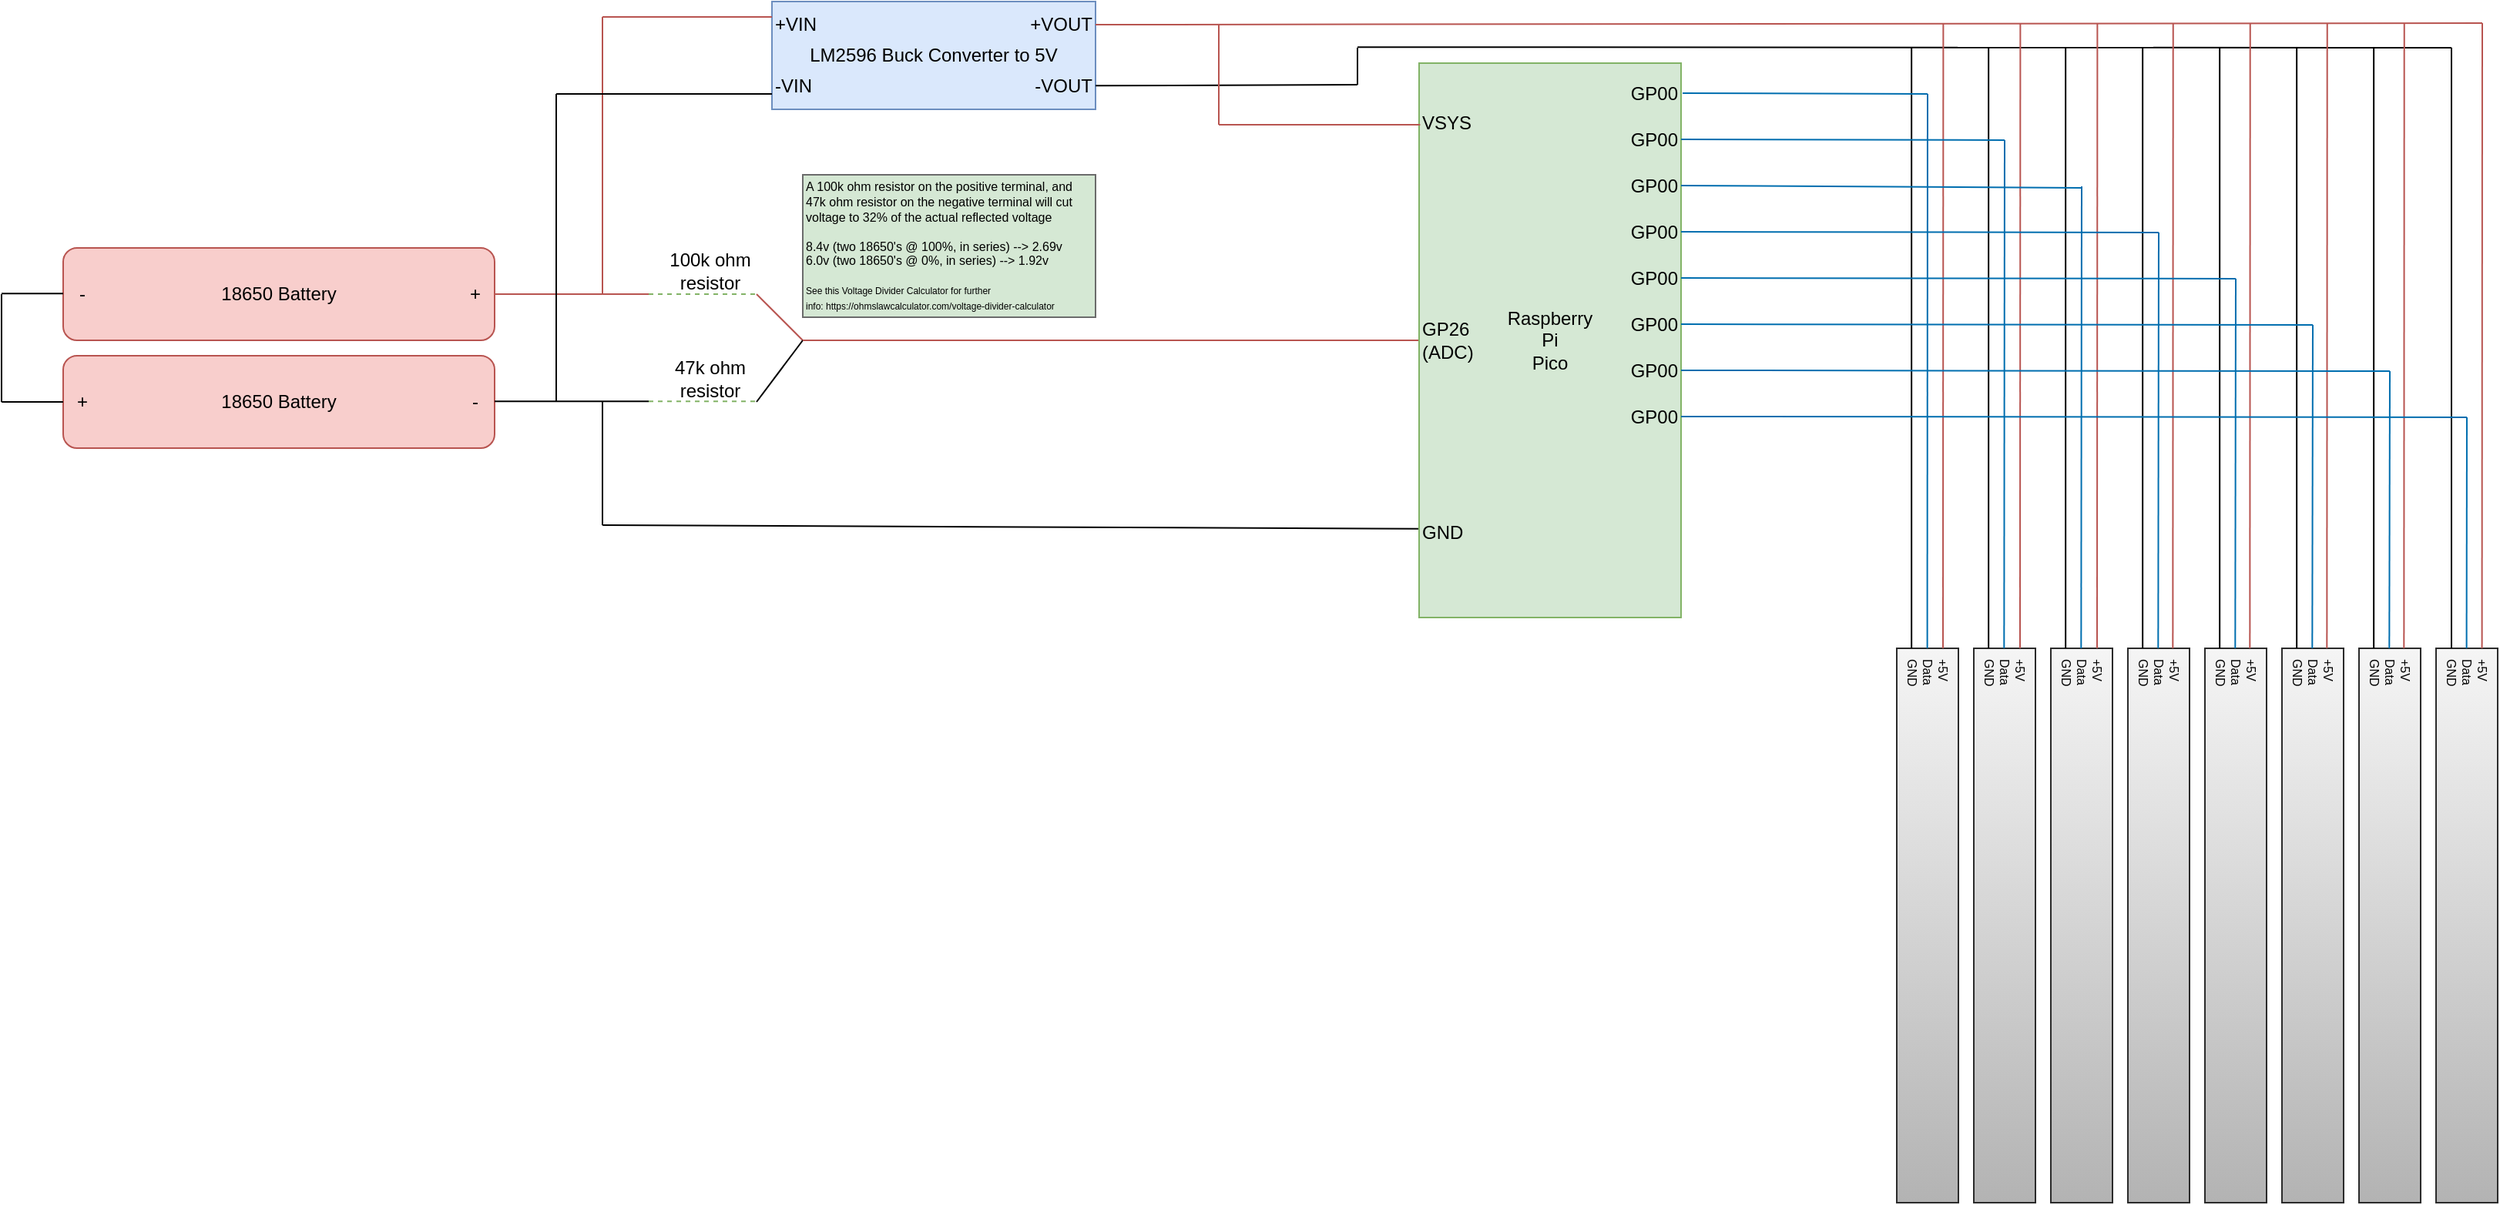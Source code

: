 <mxfile version="24.0.7" type="device">
  <diagram name="Page-1" id="AIk0Q2GmdtSzgIbApq3y">
    <mxGraphModel dx="1426" dy="785" grid="1" gridSize="10" guides="1" tooltips="1" connect="1" arrows="1" fold="1" page="1" pageScale="1" pageWidth="850" pageHeight="1100" math="0" shadow="0">
      <root>
        <mxCell id="0" />
        <mxCell id="1" parent="0" />
        <mxCell id="5yJc1-C0Uq-N8i1GRbMO-1" value="18650 Battery" style="rounded=1;whiteSpace=wrap;html=1;fillColor=#f8cecc;strokeColor=#b85450;" vertex="1" parent="1">
          <mxGeometry x="190" y="200" width="280" height="60" as="geometry" />
        </mxCell>
        <mxCell id="5yJc1-C0Uq-N8i1GRbMO-2" value="+" style="text;html=1;align=center;verticalAlign=middle;whiteSpace=wrap;rounded=0;" vertex="1" parent="1">
          <mxGeometry x="445" y="215" width="25" height="30" as="geometry" />
        </mxCell>
        <mxCell id="5yJc1-C0Uq-N8i1GRbMO-3" value="-" style="text;html=1;align=center;verticalAlign=middle;whiteSpace=wrap;rounded=0;" vertex="1" parent="1">
          <mxGeometry x="190" y="215" width="25" height="30" as="geometry" />
        </mxCell>
        <mxCell id="5yJc1-C0Uq-N8i1GRbMO-5" value="18650 Battery" style="rounded=1;whiteSpace=wrap;html=1;fillColor=#f8cecc;strokeColor=#b85450;" vertex="1" parent="1">
          <mxGeometry x="190" y="270" width="280" height="60" as="geometry" />
        </mxCell>
        <mxCell id="5yJc1-C0Uq-N8i1GRbMO-6" value="-" style="text;html=1;align=center;verticalAlign=middle;whiteSpace=wrap;rounded=0;" vertex="1" parent="1">
          <mxGeometry x="445" y="285" width="25" height="30" as="geometry" />
        </mxCell>
        <mxCell id="5yJc1-C0Uq-N8i1GRbMO-7" value="+" style="text;html=1;align=center;verticalAlign=middle;whiteSpace=wrap;rounded=0;" vertex="1" parent="1">
          <mxGeometry x="190" y="285" width="25" height="30" as="geometry" />
        </mxCell>
        <mxCell id="5yJc1-C0Uq-N8i1GRbMO-8" value="" style="endArrow=none;html=1;rounded=0;" edge="1" parent="1">
          <mxGeometry width="50" height="50" relative="1" as="geometry">
            <mxPoint x="190" y="300" as="sourcePoint" />
            <mxPoint x="150" y="300" as="targetPoint" />
          </mxGeometry>
        </mxCell>
        <mxCell id="5yJc1-C0Uq-N8i1GRbMO-9" value="" style="endArrow=none;html=1;rounded=0;" edge="1" parent="1">
          <mxGeometry width="50" height="50" relative="1" as="geometry">
            <mxPoint x="150" y="230" as="sourcePoint" />
            <mxPoint x="150" y="300" as="targetPoint" />
          </mxGeometry>
        </mxCell>
        <mxCell id="5yJc1-C0Uq-N8i1GRbMO-10" value="" style="endArrow=none;html=1;rounded=0;" edge="1" parent="1">
          <mxGeometry width="50" height="50" relative="1" as="geometry">
            <mxPoint x="190" y="229.66" as="sourcePoint" />
            <mxPoint x="150" y="229.66" as="targetPoint" />
          </mxGeometry>
        </mxCell>
        <mxCell id="5yJc1-C0Uq-N8i1GRbMO-11" value="" style="endArrow=none;html=1;rounded=0;exitX=1;exitY=0.5;exitDx=0;exitDy=0;fillColor=#f8cecc;strokeColor=#b85450;" edge="1" parent="1" source="5yJc1-C0Uq-N8i1GRbMO-1">
          <mxGeometry width="50" height="50" relative="1" as="geometry">
            <mxPoint x="560" y="360" as="sourcePoint" />
            <mxPoint x="570" y="230" as="targetPoint" />
          </mxGeometry>
        </mxCell>
        <mxCell id="5yJc1-C0Uq-N8i1GRbMO-12" value="" style="endArrow=none;html=1;rounded=0;exitX=1;exitY=0.5;exitDx=0;exitDy=0;" edge="1" parent="1">
          <mxGeometry width="50" height="50" relative="1" as="geometry">
            <mxPoint x="470" y="299.66" as="sourcePoint" />
            <mxPoint x="570" y="299.66" as="targetPoint" />
          </mxGeometry>
        </mxCell>
        <mxCell id="5yJc1-C0Uq-N8i1GRbMO-13" value="" style="endArrow=none;dashed=1;html=1;rounded=0;fillColor=#d5e8d4;strokeColor=#82b366;" edge="1" parent="1">
          <mxGeometry width="50" height="50" relative="1" as="geometry">
            <mxPoint x="570" y="230" as="sourcePoint" />
            <mxPoint x="640" y="230" as="targetPoint" />
          </mxGeometry>
        </mxCell>
        <mxCell id="5yJc1-C0Uq-N8i1GRbMO-14" value="" style="endArrow=none;dashed=1;html=1;rounded=0;fillColor=#d5e8d4;strokeColor=#82b366;" edge="1" parent="1">
          <mxGeometry width="50" height="50" relative="1" as="geometry">
            <mxPoint x="570" y="299.66" as="sourcePoint" />
            <mxPoint x="640" y="299.66" as="targetPoint" />
          </mxGeometry>
        </mxCell>
        <mxCell id="5yJc1-C0Uq-N8i1GRbMO-15" value="100k ohm resistor" style="text;html=1;align=center;verticalAlign=middle;whiteSpace=wrap;rounded=0;" vertex="1" parent="1">
          <mxGeometry x="580" y="200" width="60" height="30" as="geometry" />
        </mxCell>
        <mxCell id="5yJc1-C0Uq-N8i1GRbMO-16" value="47k ohm resistor" style="text;html=1;align=center;verticalAlign=middle;whiteSpace=wrap;rounded=0;" vertex="1" parent="1">
          <mxGeometry x="580" y="270" width="60" height="30" as="geometry" />
        </mxCell>
        <mxCell id="5yJc1-C0Uq-N8i1GRbMO-17" value="" style="endArrow=none;html=1;rounded=0;" edge="1" parent="1">
          <mxGeometry width="50" height="50" relative="1" as="geometry">
            <mxPoint x="540" y="380" as="sourcePoint" />
            <mxPoint x="540" y="300" as="targetPoint" />
          </mxGeometry>
        </mxCell>
        <mxCell id="5yJc1-C0Uq-N8i1GRbMO-18" value="" style="endArrow=none;html=1;rounded=0;entryX=1;entryY=1;entryDx=0;entryDy=0;fillColor=#f8cecc;strokeColor=#b85450;" edge="1" parent="1" target="5yJc1-C0Uq-N8i1GRbMO-15">
          <mxGeometry width="50" height="50" relative="1" as="geometry">
            <mxPoint x="670" y="260" as="sourcePoint" />
            <mxPoint x="610" y="310" as="targetPoint" />
          </mxGeometry>
        </mxCell>
        <mxCell id="5yJc1-C0Uq-N8i1GRbMO-19" value="" style="endArrow=none;html=1;rounded=0;exitX=1;exitY=0.5;exitDx=0;exitDy=0;" edge="1" parent="1">
          <mxGeometry width="50" height="50" relative="1" as="geometry">
            <mxPoint x="640" y="300.0" as="sourcePoint" />
            <mxPoint x="670" y="260" as="targetPoint" />
          </mxGeometry>
        </mxCell>
        <mxCell id="5yJc1-C0Uq-N8i1GRbMO-20" value="" style="endArrow=none;html=1;rounded=0;fillColor=#f8cecc;strokeColor=#b85450;entryX=0;entryY=0.5;entryDx=0;entryDy=0;" edge="1" parent="1" target="5yJc1-C0Uq-N8i1GRbMO-24">
          <mxGeometry width="50" height="50" relative="1" as="geometry">
            <mxPoint x="670" y="260" as="sourcePoint" />
            <mxPoint x="750" y="260" as="targetPoint" />
          </mxGeometry>
        </mxCell>
        <mxCell id="5yJc1-C0Uq-N8i1GRbMO-21" value="" style="endArrow=none;html=1;rounded=0;exitX=0.001;exitY=0.84;exitDx=0;exitDy=0;exitPerimeter=0;" edge="1" parent="1" source="5yJc1-C0Uq-N8i1GRbMO-24">
          <mxGeometry width="50" height="50" relative="1" as="geometry">
            <mxPoint x="970" y="390" as="sourcePoint" />
            <mxPoint x="540" y="380" as="targetPoint" />
          </mxGeometry>
        </mxCell>
        <mxCell id="5yJc1-C0Uq-N8i1GRbMO-24" value="Raspberry&lt;div&gt;Pi&lt;/div&gt;&lt;div&gt;Pico&lt;/div&gt;" style="rounded=0;whiteSpace=wrap;html=1;fillColor=#d5e8d4;strokeColor=#82b366;" vertex="1" parent="1">
          <mxGeometry x="1070" y="80" width="170" height="360" as="geometry" />
        </mxCell>
        <mxCell id="5yJc1-C0Uq-N8i1GRbMO-25" value="GND" style="text;html=1;align=left;verticalAlign=middle;whiteSpace=wrap;rounded=0;" vertex="1" parent="1">
          <mxGeometry x="1070" y="370" width="60" height="30" as="geometry" />
        </mxCell>
        <mxCell id="5yJc1-C0Uq-N8i1GRbMO-26" value="GP26 (ADC)" style="text;html=1;align=left;verticalAlign=middle;whiteSpace=wrap;rounded=0;" vertex="1" parent="1">
          <mxGeometry x="1070" y="245" width="60" height="30" as="geometry" />
        </mxCell>
        <mxCell id="5yJc1-C0Uq-N8i1GRbMO-27" value="" style="endArrow=none;html=1;rounded=0;" edge="1" parent="1">
          <mxGeometry width="50" height="50" relative="1" as="geometry">
            <mxPoint x="510" y="300" as="sourcePoint" />
            <mxPoint x="510" y="100" as="targetPoint" />
          </mxGeometry>
        </mxCell>
        <mxCell id="5yJc1-C0Uq-N8i1GRbMO-28" value="" style="endArrow=none;html=1;rounded=0;exitX=1;exitY=0.5;exitDx=0;exitDy=0;fillColor=#f8cecc;strokeColor=#b85450;" edge="1" parent="1">
          <mxGeometry width="50" height="50" relative="1" as="geometry">
            <mxPoint x="540" y="230" as="sourcePoint" />
            <mxPoint x="540" y="50" as="targetPoint" />
          </mxGeometry>
        </mxCell>
        <mxCell id="5yJc1-C0Uq-N8i1GRbMO-29" value="LM2596 Buck Converter to 5V" style="rounded=0;whiteSpace=wrap;html=1;fillColor=#dae8fc;strokeColor=#6c8ebf;" vertex="1" parent="1">
          <mxGeometry x="650" y="40" width="210" height="70" as="geometry" />
        </mxCell>
        <mxCell id="5yJc1-C0Uq-N8i1GRbMO-30" value="" style="endArrow=none;html=1;rounded=0;" edge="1" parent="1">
          <mxGeometry width="50" height="50" relative="1" as="geometry">
            <mxPoint x="510" y="100" as="sourcePoint" />
            <mxPoint x="650" y="100.0" as="targetPoint" />
          </mxGeometry>
        </mxCell>
        <mxCell id="5yJc1-C0Uq-N8i1GRbMO-31" value="" style="endArrow=none;html=1;rounded=0;fillColor=#f8cecc;strokeColor=#b85450;" edge="1" parent="1">
          <mxGeometry width="50" height="50" relative="1" as="geometry">
            <mxPoint x="540" y="50" as="sourcePoint" />
            <mxPoint x="650" y="50" as="targetPoint" />
          </mxGeometry>
        </mxCell>
        <mxCell id="5yJc1-C0Uq-N8i1GRbMO-32" value="+VIN" style="text;html=1;align=left;verticalAlign=middle;whiteSpace=wrap;rounded=0;" vertex="1" parent="1">
          <mxGeometry x="650" y="40" width="60" height="30" as="geometry" />
        </mxCell>
        <mxCell id="5yJc1-C0Uq-N8i1GRbMO-33" value="-VIN" style="text;html=1;align=left;verticalAlign=middle;whiteSpace=wrap;rounded=0;" vertex="1" parent="1">
          <mxGeometry x="650" y="80" width="60" height="30" as="geometry" />
        </mxCell>
        <mxCell id="5yJc1-C0Uq-N8i1GRbMO-34" value="+VOUT" style="text;html=1;align=right;verticalAlign=middle;whiteSpace=wrap;rounded=0;" vertex="1" parent="1">
          <mxGeometry x="800" y="40" width="60" height="30" as="geometry" />
        </mxCell>
        <mxCell id="5yJc1-C0Uq-N8i1GRbMO-35" value="-VOUT" style="text;html=1;align=right;verticalAlign=middle;whiteSpace=wrap;rounded=0;" vertex="1" parent="1">
          <mxGeometry x="800" y="80" width="60" height="30" as="geometry" />
        </mxCell>
        <mxCell id="5yJc1-C0Uq-N8i1GRbMO-37" value="" style="endArrow=none;html=1;rounded=0;exitX=1;exitY=0.5;exitDx=0;exitDy=0;fillColor=#f8cecc;strokeColor=#B85450;" edge="1" parent="1" source="5yJc1-C0Uq-N8i1GRbMO-34">
          <mxGeometry width="50" height="50" relative="1" as="geometry">
            <mxPoint x="1000" y="40" as="sourcePoint" />
            <mxPoint x="1760" y="54" as="targetPoint" />
          </mxGeometry>
        </mxCell>
        <mxCell id="5yJc1-C0Uq-N8i1GRbMO-38" value="" style="endArrow=none;html=1;rounded=0;exitX=1;exitY=0.5;exitDx=0;exitDy=0;fillColor=#f8cecc;strokeColor=#000000;" edge="1" parent="1">
          <mxGeometry width="50" height="50" relative="1" as="geometry">
            <mxPoint x="860" y="94.66" as="sourcePoint" />
            <mxPoint x="1030" y="94" as="targetPoint" />
          </mxGeometry>
        </mxCell>
        <mxCell id="5yJc1-C0Uq-N8i1GRbMO-39" value="" style="endArrow=none;html=1;rounded=0;exitX=1;exitY=0.5;exitDx=0;exitDy=0;fillColor=#f8cecc;strokeColor=#b85450;" edge="1" parent="1">
          <mxGeometry width="50" height="50" relative="1" as="geometry">
            <mxPoint x="940" y="55" as="sourcePoint" />
            <mxPoint x="940" y="120" as="targetPoint" />
          </mxGeometry>
        </mxCell>
        <mxCell id="5yJc1-C0Uq-N8i1GRbMO-40" value="" style="endArrow=none;html=1;rounded=0;fillColor=#f8cecc;strokeColor=#b85450;entryX=0.004;entryY=0.111;entryDx=0;entryDy=0;entryPerimeter=0;" edge="1" parent="1" target="5yJc1-C0Uq-N8i1GRbMO-24">
          <mxGeometry width="50" height="50" relative="1" as="geometry">
            <mxPoint x="940" y="120" as="sourcePoint" />
            <mxPoint x="990" y="165" as="targetPoint" />
          </mxGeometry>
        </mxCell>
        <mxCell id="5yJc1-C0Uq-N8i1GRbMO-41" value="VSYS" style="text;html=1;align=left;verticalAlign=middle;whiteSpace=wrap;rounded=0;" vertex="1" parent="1">
          <mxGeometry x="1070" y="104" width="60" height="30" as="geometry" />
        </mxCell>
        <mxCell id="5yJc1-C0Uq-N8i1GRbMO-42" value="" style="endArrow=none;html=1;rounded=0;fillColor=#f8cecc;strokeColor=#000000;" edge="1" parent="1">
          <mxGeometry width="50" height="50" relative="1" as="geometry">
            <mxPoint x="1030" y="94" as="sourcePoint" />
            <mxPoint x="1030" y="70" as="targetPoint" />
          </mxGeometry>
        </mxCell>
        <mxCell id="5yJc1-C0Uq-N8i1GRbMO-43" value="" style="endArrow=none;html=1;rounded=0;fillColor=#f8cecc;strokeColor=#000000;" edge="1" parent="1">
          <mxGeometry width="50" height="50" relative="1" as="geometry">
            <mxPoint x="1030" y="69.6" as="sourcePoint" />
            <mxPoint x="1740" y="70" as="targetPoint" />
          </mxGeometry>
        </mxCell>
        <mxCell id="5yJc1-C0Uq-N8i1GRbMO-44" value="" style="rounded=0;whiteSpace=wrap;html=1;fillColor=#f5f5f5;gradientColor=#b3b3b3;strokeColor=#2B2B2B;" vertex="1" parent="1">
          <mxGeometry x="1380" y="460" width="40" height="360" as="geometry" />
        </mxCell>
        <mxCell id="5yJc1-C0Uq-N8i1GRbMO-47" value="+5V" style="text;html=1;align=left;verticalAlign=middle;whiteSpace=wrap;rounded=0;fontSize=8;rotation=90;" vertex="1" parent="1">
          <mxGeometry x="1380" y="490" width="60" height="10" as="geometry" />
        </mxCell>
        <mxCell id="5yJc1-C0Uq-N8i1GRbMO-48" value="GND" style="text;html=1;align=left;verticalAlign=middle;whiteSpace=wrap;rounded=0;fontSize=8;rotation=90;" vertex="1" parent="1">
          <mxGeometry x="1360" y="490" width="60" height="10" as="geometry" />
        </mxCell>
        <mxCell id="5yJc1-C0Uq-N8i1GRbMO-49" value="Data" style="text;html=1;align=left;verticalAlign=middle;whiteSpace=wrap;rounded=0;fontSize=8;rotation=90;" vertex="1" parent="1">
          <mxGeometry x="1370" y="490" width="60" height="10" as="geometry" />
        </mxCell>
        <mxCell id="5yJc1-C0Uq-N8i1GRbMO-50" value="" style="rounded=0;whiteSpace=wrap;html=1;fillColor=#f5f5f5;gradientColor=#b3b3b3;strokeColor=#2B2B2B;" vertex="1" parent="1">
          <mxGeometry x="1430" y="460" width="40" height="360" as="geometry" />
        </mxCell>
        <mxCell id="5yJc1-C0Uq-N8i1GRbMO-51" value="+5V" style="text;html=1;align=left;verticalAlign=middle;whiteSpace=wrap;rounded=0;fontSize=8;rotation=90;" vertex="1" parent="1">
          <mxGeometry x="1430" y="490" width="60" height="10" as="geometry" />
        </mxCell>
        <mxCell id="5yJc1-C0Uq-N8i1GRbMO-52" value="GND" style="text;html=1;align=left;verticalAlign=middle;whiteSpace=wrap;rounded=0;fontSize=8;rotation=90;" vertex="1" parent="1">
          <mxGeometry x="1410" y="490" width="60" height="10" as="geometry" />
        </mxCell>
        <mxCell id="5yJc1-C0Uq-N8i1GRbMO-53" value="Data" style="text;html=1;align=left;verticalAlign=middle;whiteSpace=wrap;rounded=0;fontSize=8;rotation=90;" vertex="1" parent="1">
          <mxGeometry x="1420" y="490" width="60" height="10" as="geometry" />
        </mxCell>
        <mxCell id="5yJc1-C0Uq-N8i1GRbMO-54" value="" style="rounded=0;whiteSpace=wrap;html=1;fillColor=#f5f5f5;gradientColor=#b3b3b3;strokeColor=#2B2B2B;" vertex="1" parent="1">
          <mxGeometry x="1480" y="460" width="40" height="360" as="geometry" />
        </mxCell>
        <mxCell id="5yJc1-C0Uq-N8i1GRbMO-55" value="+5V" style="text;html=1;align=left;verticalAlign=middle;whiteSpace=wrap;rounded=0;fontSize=8;rotation=90;" vertex="1" parent="1">
          <mxGeometry x="1480" y="490" width="60" height="10" as="geometry" />
        </mxCell>
        <mxCell id="5yJc1-C0Uq-N8i1GRbMO-56" value="GND" style="text;html=1;align=left;verticalAlign=middle;whiteSpace=wrap;rounded=0;fontSize=8;rotation=90;" vertex="1" parent="1">
          <mxGeometry x="1460" y="490" width="60" height="10" as="geometry" />
        </mxCell>
        <mxCell id="5yJc1-C0Uq-N8i1GRbMO-57" value="Data" style="text;html=1;align=left;verticalAlign=middle;whiteSpace=wrap;rounded=0;fontSize=8;rotation=90;" vertex="1" parent="1">
          <mxGeometry x="1470" y="490" width="60" height="10" as="geometry" />
        </mxCell>
        <mxCell id="5yJc1-C0Uq-N8i1GRbMO-58" value="" style="rounded=0;whiteSpace=wrap;html=1;fillColor=#f5f5f5;gradientColor=#b3b3b3;strokeColor=#2B2B2B;" vertex="1" parent="1">
          <mxGeometry x="1530" y="460" width="40" height="360" as="geometry" />
        </mxCell>
        <mxCell id="5yJc1-C0Uq-N8i1GRbMO-59" value="+5V" style="text;html=1;align=left;verticalAlign=middle;whiteSpace=wrap;rounded=0;fontSize=8;rotation=90;" vertex="1" parent="1">
          <mxGeometry x="1530" y="490" width="60" height="10" as="geometry" />
        </mxCell>
        <mxCell id="5yJc1-C0Uq-N8i1GRbMO-60" value="GND" style="text;html=1;align=left;verticalAlign=middle;whiteSpace=wrap;rounded=0;fontSize=8;rotation=90;" vertex="1" parent="1">
          <mxGeometry x="1510" y="490" width="60" height="10" as="geometry" />
        </mxCell>
        <mxCell id="5yJc1-C0Uq-N8i1GRbMO-61" value="Data" style="text;html=1;align=left;verticalAlign=middle;whiteSpace=wrap;rounded=0;fontSize=8;rotation=90;" vertex="1" parent="1">
          <mxGeometry x="1520" y="490" width="60" height="10" as="geometry" />
        </mxCell>
        <mxCell id="5yJc1-C0Uq-N8i1GRbMO-62" value="" style="rounded=0;whiteSpace=wrap;html=1;fillColor=#f5f5f5;gradientColor=#b3b3b3;strokeColor=#2B2B2B;" vertex="1" parent="1">
          <mxGeometry x="1580" y="460" width="40" height="360" as="geometry" />
        </mxCell>
        <mxCell id="5yJc1-C0Uq-N8i1GRbMO-63" value="+5V" style="text;html=1;align=left;verticalAlign=middle;whiteSpace=wrap;rounded=0;fontSize=8;rotation=90;" vertex="1" parent="1">
          <mxGeometry x="1580" y="490" width="60" height="10" as="geometry" />
        </mxCell>
        <mxCell id="5yJc1-C0Uq-N8i1GRbMO-64" value="GND" style="text;html=1;align=left;verticalAlign=middle;whiteSpace=wrap;rounded=0;fontSize=8;rotation=90;" vertex="1" parent="1">
          <mxGeometry x="1560" y="490" width="60" height="10" as="geometry" />
        </mxCell>
        <mxCell id="5yJc1-C0Uq-N8i1GRbMO-65" value="Data" style="text;html=1;align=left;verticalAlign=middle;whiteSpace=wrap;rounded=0;fontSize=8;rotation=90;" vertex="1" parent="1">
          <mxGeometry x="1570" y="490" width="60" height="10" as="geometry" />
        </mxCell>
        <mxCell id="5yJc1-C0Uq-N8i1GRbMO-66" value="" style="rounded=0;whiteSpace=wrap;html=1;fillColor=#f5f5f5;gradientColor=#b3b3b3;strokeColor=#2B2B2B;" vertex="1" parent="1">
          <mxGeometry x="1630" y="460" width="40" height="360" as="geometry" />
        </mxCell>
        <mxCell id="5yJc1-C0Uq-N8i1GRbMO-67" value="+5V" style="text;html=1;align=left;verticalAlign=middle;whiteSpace=wrap;rounded=0;fontSize=8;rotation=90;" vertex="1" parent="1">
          <mxGeometry x="1630" y="490" width="60" height="10" as="geometry" />
        </mxCell>
        <mxCell id="5yJc1-C0Uq-N8i1GRbMO-68" value="GND" style="text;html=1;align=left;verticalAlign=middle;whiteSpace=wrap;rounded=0;fontSize=8;rotation=90;" vertex="1" parent="1">
          <mxGeometry x="1610" y="490" width="60" height="10" as="geometry" />
        </mxCell>
        <mxCell id="5yJc1-C0Uq-N8i1GRbMO-69" value="Data" style="text;html=1;align=left;verticalAlign=middle;whiteSpace=wrap;rounded=0;fontSize=8;rotation=90;" vertex="1" parent="1">
          <mxGeometry x="1620" y="490" width="60" height="10" as="geometry" />
        </mxCell>
        <mxCell id="5yJc1-C0Uq-N8i1GRbMO-70" value="" style="rounded=0;whiteSpace=wrap;html=1;fillColor=#f5f5f5;gradientColor=#b3b3b3;strokeColor=#2B2B2B;" vertex="1" parent="1">
          <mxGeometry x="1680" y="460" width="40" height="360" as="geometry" />
        </mxCell>
        <mxCell id="5yJc1-C0Uq-N8i1GRbMO-71" value="+5V" style="text;html=1;align=left;verticalAlign=middle;whiteSpace=wrap;rounded=0;fontSize=8;rotation=90;" vertex="1" parent="1">
          <mxGeometry x="1680" y="490" width="60" height="10" as="geometry" />
        </mxCell>
        <mxCell id="5yJc1-C0Uq-N8i1GRbMO-72" value="GND" style="text;html=1;align=left;verticalAlign=middle;whiteSpace=wrap;rounded=0;fontSize=8;rotation=90;" vertex="1" parent="1">
          <mxGeometry x="1660" y="490" width="60" height="10" as="geometry" />
        </mxCell>
        <mxCell id="5yJc1-C0Uq-N8i1GRbMO-73" value="Data" style="text;html=1;align=left;verticalAlign=middle;whiteSpace=wrap;rounded=0;fontSize=8;rotation=90;" vertex="1" parent="1">
          <mxGeometry x="1670" y="490" width="60" height="10" as="geometry" />
        </mxCell>
        <mxCell id="5yJc1-C0Uq-N8i1GRbMO-74" value="" style="rounded=0;whiteSpace=wrap;html=1;fillColor=#f5f5f5;gradientColor=#b3b3b3;strokeColor=#2B2B2B;" vertex="1" parent="1">
          <mxGeometry x="1730" y="460" width="40" height="360" as="geometry" />
        </mxCell>
        <mxCell id="5yJc1-C0Uq-N8i1GRbMO-75" value="+5V" style="text;html=1;align=left;verticalAlign=middle;whiteSpace=wrap;rounded=0;fontSize=8;rotation=90;" vertex="1" parent="1">
          <mxGeometry x="1730" y="490" width="60" height="10" as="geometry" />
        </mxCell>
        <mxCell id="5yJc1-C0Uq-N8i1GRbMO-76" value="GND" style="text;html=1;align=left;verticalAlign=middle;whiteSpace=wrap;rounded=0;fontSize=8;rotation=90;" vertex="1" parent="1">
          <mxGeometry x="1710" y="490" width="60" height="10" as="geometry" />
        </mxCell>
        <mxCell id="5yJc1-C0Uq-N8i1GRbMO-77" value="Data" style="text;html=1;align=left;verticalAlign=middle;whiteSpace=wrap;rounded=0;fontSize=8;rotation=90;" vertex="1" parent="1">
          <mxGeometry x="1720" y="490" width="60" height="10" as="geometry" />
        </mxCell>
        <mxCell id="5yJc1-C0Uq-N8i1GRbMO-78" value="" style="endArrow=none;html=1;rounded=0;fillColor=#f8cecc;strokeColor=#000000;" edge="1" parent="1">
          <mxGeometry width="50" height="50" relative="1" as="geometry">
            <mxPoint x="1740" y="460" as="sourcePoint" />
            <mxPoint x="1740" y="70" as="targetPoint" />
          </mxGeometry>
        </mxCell>
        <mxCell id="5yJc1-C0Uq-N8i1GRbMO-79" value="" style="endArrow=none;html=1;rounded=0;fillColor=#f8cecc;strokeColor=#B85450;" edge="1" parent="1">
          <mxGeometry width="50" height="50" relative="1" as="geometry">
            <mxPoint x="1759.8" y="460" as="sourcePoint" />
            <mxPoint x="1760" y="54" as="targetPoint" />
          </mxGeometry>
        </mxCell>
        <mxCell id="5yJc1-C0Uq-N8i1GRbMO-81" value="" style="endArrow=none;html=1;rounded=0;fillColor=#f8cecc;strokeColor=#B85450;" edge="1" parent="1">
          <mxGeometry width="50" height="50" relative="1" as="geometry">
            <mxPoint x="1709.17" y="460" as="sourcePoint" />
            <mxPoint x="1709.37" y="54" as="targetPoint" />
          </mxGeometry>
        </mxCell>
        <mxCell id="5yJc1-C0Uq-N8i1GRbMO-82" value="" style="endArrow=none;html=1;rounded=0;fillColor=#f8cecc;strokeColor=#B85450;" edge="1" parent="1">
          <mxGeometry width="50" height="50" relative="1" as="geometry">
            <mxPoint x="1659.17" y="460" as="sourcePoint" />
            <mxPoint x="1659.37" y="54" as="targetPoint" />
          </mxGeometry>
        </mxCell>
        <mxCell id="5yJc1-C0Uq-N8i1GRbMO-83" value="" style="endArrow=none;html=1;rounded=0;fillColor=#f8cecc;strokeColor=#B85450;" edge="1" parent="1">
          <mxGeometry width="50" height="50" relative="1" as="geometry">
            <mxPoint x="1609.17" y="460" as="sourcePoint" />
            <mxPoint x="1609.37" y="54" as="targetPoint" />
          </mxGeometry>
        </mxCell>
        <mxCell id="5yJc1-C0Uq-N8i1GRbMO-84" value="" style="endArrow=none;html=1;rounded=0;fillColor=#f8cecc;strokeColor=#B85450;" edge="1" parent="1">
          <mxGeometry width="50" height="50" relative="1" as="geometry">
            <mxPoint x="1559.17" y="460" as="sourcePoint" />
            <mxPoint x="1559.37" y="54" as="targetPoint" />
          </mxGeometry>
        </mxCell>
        <mxCell id="5yJc1-C0Uq-N8i1GRbMO-85" value="" style="endArrow=none;html=1;rounded=0;fillColor=#f8cecc;strokeColor=#B85450;" edge="1" parent="1">
          <mxGeometry width="50" height="50" relative="1" as="geometry">
            <mxPoint x="1510.0" y="460" as="sourcePoint" />
            <mxPoint x="1510.2" y="54" as="targetPoint" />
          </mxGeometry>
        </mxCell>
        <mxCell id="5yJc1-C0Uq-N8i1GRbMO-86" value="" style="endArrow=none;html=1;rounded=0;fillColor=#f8cecc;strokeColor=#B85450;" edge="1" parent="1">
          <mxGeometry width="50" height="50" relative="1" as="geometry">
            <mxPoint x="1460.0" y="460" as="sourcePoint" />
            <mxPoint x="1460.2" y="54" as="targetPoint" />
          </mxGeometry>
        </mxCell>
        <mxCell id="5yJc1-C0Uq-N8i1GRbMO-87" value="" style="endArrow=none;html=1;rounded=0;fillColor=#f8cecc;strokeColor=#B85450;" edge="1" parent="1">
          <mxGeometry width="50" height="50" relative="1" as="geometry">
            <mxPoint x="1410.0" y="460" as="sourcePoint" />
            <mxPoint x="1410.2" y="54" as="targetPoint" />
          </mxGeometry>
        </mxCell>
        <mxCell id="5yJc1-C0Uq-N8i1GRbMO-88" value="" style="endArrow=none;html=1;rounded=0;fillColor=#f8cecc;strokeColor=#000000;" edge="1" parent="1">
          <mxGeometry width="50" height="50" relative="1" as="geometry">
            <mxPoint x="1689.58" y="460" as="sourcePoint" />
            <mxPoint x="1689.58" y="70" as="targetPoint" />
          </mxGeometry>
        </mxCell>
        <mxCell id="5yJc1-C0Uq-N8i1GRbMO-89" value="" style="endArrow=none;html=1;rounded=0;fillColor=#f8cecc;strokeColor=#000000;" edge="1" parent="1">
          <mxGeometry width="50" height="50" relative="1" as="geometry">
            <mxPoint x="1639.58" y="460" as="sourcePoint" />
            <mxPoint x="1639.58" y="70" as="targetPoint" />
          </mxGeometry>
        </mxCell>
        <mxCell id="5yJc1-C0Uq-N8i1GRbMO-90" value="" style="endArrow=none;html=1;rounded=0;fillColor=#f8cecc;strokeColor=#000000;" edge="1" parent="1">
          <mxGeometry width="50" height="50" relative="1" as="geometry">
            <mxPoint x="1589.58" y="460" as="sourcePoint" />
            <mxPoint x="1589.58" y="70" as="targetPoint" />
          </mxGeometry>
        </mxCell>
        <mxCell id="5yJc1-C0Uq-N8i1GRbMO-91" value="" style="endArrow=none;html=1;rounded=0;fillColor=#f8cecc;strokeColor=#000000;" edge="1" parent="1">
          <mxGeometry width="50" height="50" relative="1" as="geometry">
            <mxPoint x="1539.58" y="460" as="sourcePoint" />
            <mxPoint x="1539.58" y="70" as="targetPoint" />
          </mxGeometry>
        </mxCell>
        <mxCell id="5yJc1-C0Uq-N8i1GRbMO-92" value="" style="endArrow=none;html=1;rounded=0;fillColor=#f8cecc;strokeColor=#000000;" edge="1" parent="1">
          <mxGeometry width="50" height="50" relative="1" as="geometry">
            <mxPoint x="1489.58" y="460" as="sourcePoint" />
            <mxPoint x="1489.58" y="70" as="targetPoint" />
          </mxGeometry>
        </mxCell>
        <mxCell id="5yJc1-C0Uq-N8i1GRbMO-93" value="" style="endArrow=none;html=1;rounded=0;fillColor=#f8cecc;strokeColor=#000000;" edge="1" parent="1">
          <mxGeometry width="50" height="50" relative="1" as="geometry">
            <mxPoint x="1439.58" y="460" as="sourcePoint" />
            <mxPoint x="1439.58" y="70" as="targetPoint" />
          </mxGeometry>
        </mxCell>
        <mxCell id="5yJc1-C0Uq-N8i1GRbMO-94" value="" style="endArrow=none;html=1;rounded=0;fillColor=#f8cecc;strokeColor=#000000;" edge="1" parent="1">
          <mxGeometry width="50" height="50" relative="1" as="geometry">
            <mxPoint x="1389.58" y="460" as="sourcePoint" />
            <mxPoint x="1389.58" y="70" as="targetPoint" />
          </mxGeometry>
        </mxCell>
        <mxCell id="5yJc1-C0Uq-N8i1GRbMO-95" value="" style="endArrow=none;html=1;rounded=0;fillColor=#1ba1e2;strokeColor=#006EAF;" edge="1" parent="1">
          <mxGeometry width="50" height="50" relative="1" as="geometry">
            <mxPoint x="1749.8" y="460" as="sourcePoint" />
            <mxPoint x="1750" y="310" as="targetPoint" />
          </mxGeometry>
        </mxCell>
        <mxCell id="5yJc1-C0Uq-N8i1GRbMO-96" value="" style="endArrow=none;html=1;rounded=0;fillColor=#1ba1e2;strokeColor=#006EAF;" edge="1" parent="1">
          <mxGeometry width="50" height="50" relative="1" as="geometry">
            <mxPoint x="1399.8" y="460" as="sourcePoint" />
            <mxPoint x="1400" y="100" as="targetPoint" />
          </mxGeometry>
        </mxCell>
        <mxCell id="5yJc1-C0Uq-N8i1GRbMO-97" value="" style="endArrow=none;html=1;rounded=0;fillColor=#1ba1e2;strokeColor=#006EAF;exitX=1.006;exitY=0.054;exitDx=0;exitDy=0;exitPerimeter=0;" edge="1" parent="1" source="5yJc1-C0Uq-N8i1GRbMO-24">
          <mxGeometry width="50" height="50" relative="1" as="geometry">
            <mxPoint x="1310" y="100" as="sourcePoint" />
            <mxPoint x="1400" y="100" as="targetPoint" />
          </mxGeometry>
        </mxCell>
        <mxCell id="5yJc1-C0Uq-N8i1GRbMO-98" value="GP00" style="text;html=1;align=right;verticalAlign=middle;whiteSpace=wrap;rounded=0;" vertex="1" parent="1">
          <mxGeometry x="1180" y="85" width="60" height="30" as="geometry" />
        </mxCell>
        <mxCell id="5yJc1-C0Uq-N8i1GRbMO-99" value="GP00" style="text;html=1;align=right;verticalAlign=middle;whiteSpace=wrap;rounded=0;" vertex="1" parent="1">
          <mxGeometry x="1180" y="115" width="60" height="30" as="geometry" />
        </mxCell>
        <mxCell id="5yJc1-C0Uq-N8i1GRbMO-102" value="GP00" style="text;html=1;align=right;verticalAlign=middle;whiteSpace=wrap;rounded=0;" vertex="1" parent="1">
          <mxGeometry x="1180" y="145" width="60" height="30" as="geometry" />
        </mxCell>
        <mxCell id="5yJc1-C0Uq-N8i1GRbMO-103" value="GP00" style="text;html=1;align=right;verticalAlign=middle;whiteSpace=wrap;rounded=0;" vertex="1" parent="1">
          <mxGeometry x="1180" y="175" width="60" height="30" as="geometry" />
        </mxCell>
        <mxCell id="5yJc1-C0Uq-N8i1GRbMO-108" value="GP00" style="text;html=1;align=right;verticalAlign=middle;whiteSpace=wrap;rounded=0;" vertex="1" parent="1">
          <mxGeometry x="1180" y="205" width="60" height="30" as="geometry" />
        </mxCell>
        <mxCell id="5yJc1-C0Uq-N8i1GRbMO-109" value="GP00" style="text;html=1;align=right;verticalAlign=middle;whiteSpace=wrap;rounded=0;" vertex="1" parent="1">
          <mxGeometry x="1180" y="235" width="60" height="30" as="geometry" />
        </mxCell>
        <mxCell id="5yJc1-C0Uq-N8i1GRbMO-110" value="GP00" style="text;html=1;align=right;verticalAlign=middle;whiteSpace=wrap;rounded=0;" vertex="1" parent="1">
          <mxGeometry x="1180" y="265" width="60" height="30" as="geometry" />
        </mxCell>
        <mxCell id="5yJc1-C0Uq-N8i1GRbMO-111" value="GP00" style="text;html=1;align=right;verticalAlign=middle;whiteSpace=wrap;rounded=0;" vertex="1" parent="1">
          <mxGeometry x="1180" y="295" width="60" height="30" as="geometry" />
        </mxCell>
        <mxCell id="5yJc1-C0Uq-N8i1GRbMO-112" value="" style="endArrow=none;html=1;rounded=0;fillColor=#1ba1e2;strokeColor=#006EAF;exitX=1.006;exitY=0.054;exitDx=0;exitDy=0;exitPerimeter=0;" edge="1" parent="1">
          <mxGeometry width="50" height="50" relative="1" as="geometry">
            <mxPoint x="1240" y="129.5" as="sourcePoint" />
            <mxPoint x="1450" y="130" as="targetPoint" />
          </mxGeometry>
        </mxCell>
        <mxCell id="5yJc1-C0Uq-N8i1GRbMO-113" value="" style="endArrow=none;html=1;rounded=0;fillColor=#1ba1e2;strokeColor=#006EAF;exitX=1.006;exitY=0.054;exitDx=0;exitDy=0;exitPerimeter=0;" edge="1" parent="1">
          <mxGeometry width="50" height="50" relative="1" as="geometry">
            <mxPoint x="1240" y="159.5" as="sourcePoint" />
            <mxPoint x="1500" y="161" as="targetPoint" />
          </mxGeometry>
        </mxCell>
        <mxCell id="5yJc1-C0Uq-N8i1GRbMO-114" value="" style="endArrow=none;html=1;rounded=0;fillColor=#1ba1e2;strokeColor=#006EAF;exitX=1.006;exitY=0.054;exitDx=0;exitDy=0;exitPerimeter=0;" edge="1" parent="1">
          <mxGeometry width="50" height="50" relative="1" as="geometry">
            <mxPoint x="1240" y="189.5" as="sourcePoint" />
            <mxPoint x="1550" y="190" as="targetPoint" />
          </mxGeometry>
        </mxCell>
        <mxCell id="5yJc1-C0Uq-N8i1GRbMO-115" value="" style="endArrow=none;html=1;rounded=0;fillColor=#1ba1e2;strokeColor=#006EAF;exitX=1.006;exitY=0.054;exitDx=0;exitDy=0;exitPerimeter=0;" edge="1" parent="1">
          <mxGeometry width="50" height="50" relative="1" as="geometry">
            <mxPoint x="1240" y="219.5" as="sourcePoint" />
            <mxPoint x="1600" y="220" as="targetPoint" />
          </mxGeometry>
        </mxCell>
        <mxCell id="5yJc1-C0Uq-N8i1GRbMO-116" value="" style="endArrow=none;html=1;rounded=0;fillColor=#1ba1e2;strokeColor=#006EAF;exitX=1.006;exitY=0.054;exitDx=0;exitDy=0;exitPerimeter=0;" edge="1" parent="1">
          <mxGeometry width="50" height="50" relative="1" as="geometry">
            <mxPoint x="1240" y="249.5" as="sourcePoint" />
            <mxPoint x="1650" y="250" as="targetPoint" />
          </mxGeometry>
        </mxCell>
        <mxCell id="5yJc1-C0Uq-N8i1GRbMO-117" value="" style="endArrow=none;html=1;rounded=0;fillColor=#1ba1e2;strokeColor=#006EAF;exitX=1.006;exitY=0.054;exitDx=0;exitDy=0;exitPerimeter=0;" edge="1" parent="1">
          <mxGeometry width="50" height="50" relative="1" as="geometry">
            <mxPoint x="1240" y="279.5" as="sourcePoint" />
            <mxPoint x="1700" y="280" as="targetPoint" />
          </mxGeometry>
        </mxCell>
        <mxCell id="5yJc1-C0Uq-N8i1GRbMO-118" value="" style="endArrow=none;html=1;rounded=0;fillColor=#1ba1e2;strokeColor=#006EAF;exitX=1.006;exitY=0.054;exitDx=0;exitDy=0;exitPerimeter=0;" edge="1" parent="1">
          <mxGeometry width="50" height="50" relative="1" as="geometry">
            <mxPoint x="1240" y="309.5" as="sourcePoint" />
            <mxPoint x="1750" y="310" as="targetPoint" />
          </mxGeometry>
        </mxCell>
        <mxCell id="5yJc1-C0Uq-N8i1GRbMO-119" value="" style="endArrow=none;html=1;rounded=0;fillColor=#1ba1e2;strokeColor=#006EAF;" edge="1" parent="1">
          <mxGeometry width="50" height="50" relative="1" as="geometry">
            <mxPoint x="1449.66" y="460" as="sourcePoint" />
            <mxPoint x="1450" y="130" as="targetPoint" />
          </mxGeometry>
        </mxCell>
        <mxCell id="5yJc1-C0Uq-N8i1GRbMO-120" value="" style="endArrow=none;html=1;rounded=0;fillColor=#1ba1e2;strokeColor=#006EAF;" edge="1" parent="1">
          <mxGeometry width="50" height="50" relative="1" as="geometry">
            <mxPoint x="1499.66" y="460" as="sourcePoint" />
            <mxPoint x="1500" y="160" as="targetPoint" />
          </mxGeometry>
        </mxCell>
        <mxCell id="5yJc1-C0Uq-N8i1GRbMO-121" value="" style="endArrow=none;html=1;rounded=0;fillColor=#1ba1e2;strokeColor=#006EAF;" edge="1" parent="1">
          <mxGeometry width="50" height="50" relative="1" as="geometry">
            <mxPoint x="1549.66" y="460" as="sourcePoint" />
            <mxPoint x="1550" y="190" as="targetPoint" />
          </mxGeometry>
        </mxCell>
        <mxCell id="5yJc1-C0Uq-N8i1GRbMO-122" value="" style="endArrow=none;html=1;rounded=0;fillColor=#1ba1e2;strokeColor=#006EAF;" edge="1" parent="1">
          <mxGeometry width="50" height="50" relative="1" as="geometry">
            <mxPoint x="1599.66" y="460" as="sourcePoint" />
            <mxPoint x="1600" y="220" as="targetPoint" />
          </mxGeometry>
        </mxCell>
        <mxCell id="5yJc1-C0Uq-N8i1GRbMO-123" value="" style="endArrow=none;html=1;rounded=0;fillColor=#1ba1e2;strokeColor=#006EAF;" edge="1" parent="1">
          <mxGeometry width="50" height="50" relative="1" as="geometry">
            <mxPoint x="1649.66" y="460" as="sourcePoint" />
            <mxPoint x="1650" y="250" as="targetPoint" />
          </mxGeometry>
        </mxCell>
        <mxCell id="5yJc1-C0Uq-N8i1GRbMO-124" value="" style="endArrow=none;html=1;rounded=0;fillColor=#1ba1e2;strokeColor=#006EAF;" edge="1" parent="1">
          <mxGeometry width="50" height="50" relative="1" as="geometry">
            <mxPoint x="1699.66" y="460" as="sourcePoint" />
            <mxPoint x="1700" y="280" as="targetPoint" />
          </mxGeometry>
        </mxCell>
        <mxCell id="5yJc1-C0Uq-N8i1GRbMO-126" value="A 100k ohm resistor on the positive terminal, and 47k ohm resistor on the negative terminal will cut voltage to 32% of the actual reflected voltage&lt;div style=&quot;font-size: 8px;&quot;&gt;&lt;br style=&quot;font-size: 8px;&quot;&gt;&lt;/div&gt;&lt;div style=&quot;font-size: 8px;&quot;&gt;8.4v (two 18650&#39;s @ 100%, in series) --&amp;gt; 2.69v&lt;/div&gt;&lt;div style=&quot;font-size: 8px;&quot;&gt;6.0v (two 18650&#39;s @ 0%, in series) --&amp;gt; 1.92v&lt;/div&gt;&lt;div style=&quot;font-size: 8px;&quot;&gt;&lt;br&gt;&lt;/div&gt;&lt;div style=&quot;&quot;&gt;&lt;font style=&quot;font-size: 6px;&quot;&gt;See this Voltage Divider Calculator for further info:&amp;nbsp;https://ohmslawcalculator.com/voltage-divider-calculator&lt;/font&gt;&lt;/div&gt;" style="text;html=1;align=left;verticalAlign=middle;whiteSpace=wrap;rounded=0;fontSize=8;fillColor=#D5E8D4;strokeColor=#6B6B6B;" vertex="1" parent="1">
          <mxGeometry x="670" y="152.5" width="190" height="92.5" as="geometry" />
        </mxCell>
      </root>
    </mxGraphModel>
  </diagram>
</mxfile>
